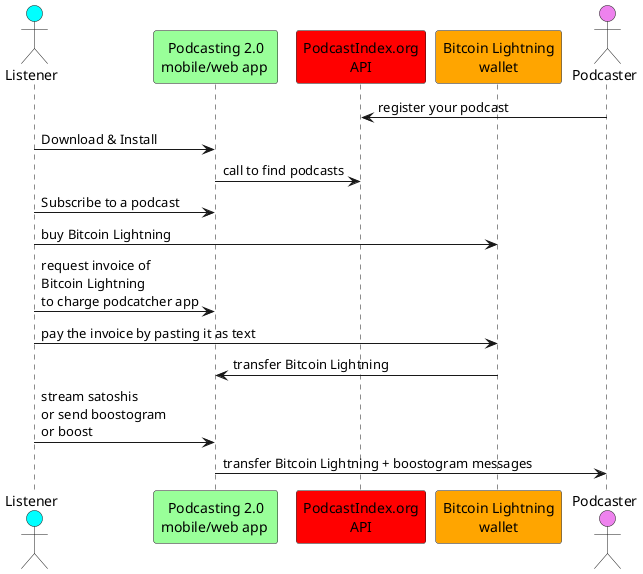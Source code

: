 %%plantuml

@startuml
actor Listener #cyan
' The only difference between actor
'and participant is the drawing
participant "Podcasting 2.0\nmobile/web app " as App #99FF99
participant "PodcastIndex.org\nAPI" as Ind #red
participant "Bitcoin Lightning\nwallet" as Btc #orange
actor Podcaster #violet
Podcaster->Ind: register your podcast
Listener->App: Download & Install
App->Ind: call to find podcasts
Listener->App: Subscribe to a podcast
Listener->Btc: buy Bitcoin Lightning
Listener->App: request invoice of\nBitcoin Lightning\nto charge podcatcher app
Listener->Btc: pay the invoice by pasting it as text
Btc->App: transfer Bitcoin Lightning 
Listener->App: stream satoshis\nor send boostogram\nor boost
App->Podcaster: transfer Bitcoin Lightning + boostogram messages
@enduml
